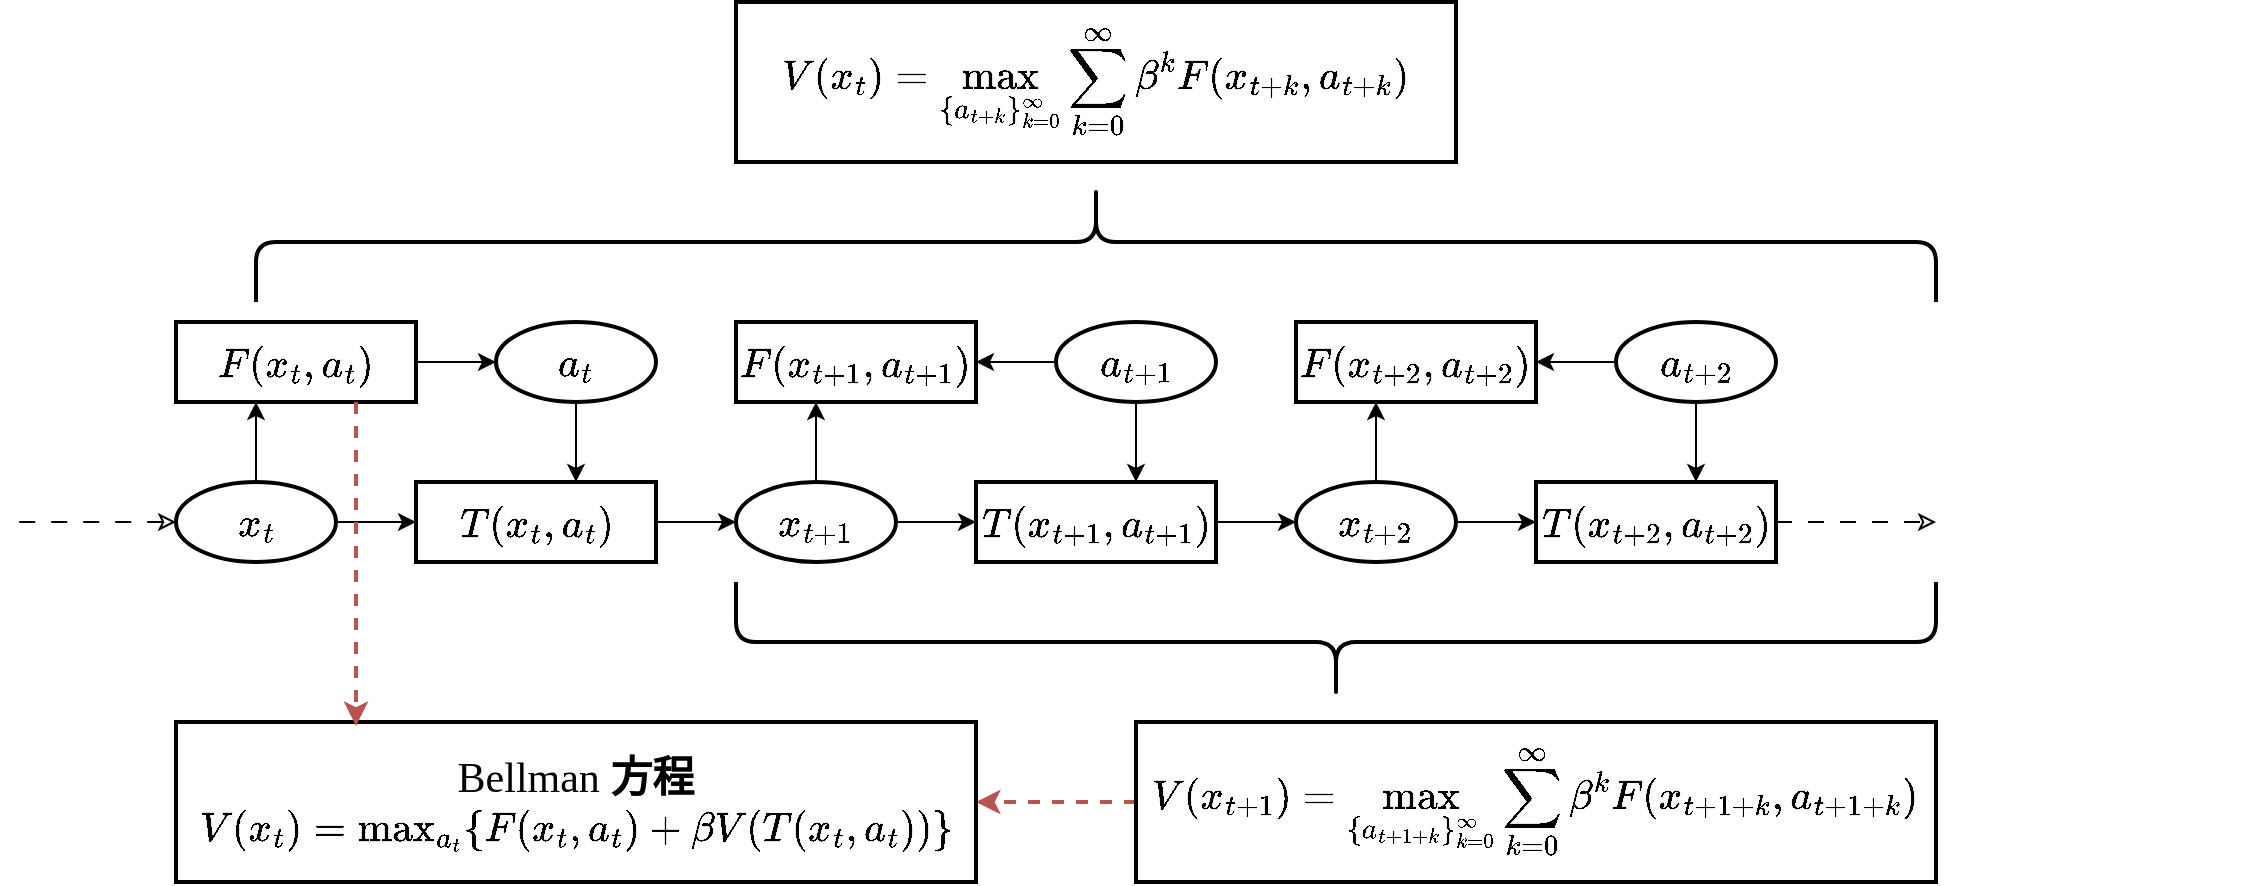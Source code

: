 <mxfile version="22.1.21" type="github">
  <diagram name="第 1 页" id="NfqD_NLgWQrUJirSriLM">
    <mxGraphModel dx="3712" dy="2506" grid="1" gridSize="10" guides="1" tooltips="1" connect="1" arrows="1" fold="1" page="1" pageScale="1" pageWidth="827" pageHeight="1169" math="1" shadow="0">
      <root>
        <mxCell id="0" />
        <mxCell id="1" parent="0" />
        <mxCell id="ChySaNeK8sHxJKpHQxHX-1" value="$$V(x_{t})=\max_{\{a_{t+k}\}_{k=0}^{\infty}}\sum_{k=0}^{\infty}\beta^{k}F(x_{t+k},a_{t+k})$$" style="rounded=0;whiteSpace=wrap;html=1;fillColor=none;fontFamily=Times New Roman;fontSize=20;fontStyle=0;strokeWidth=2;spacing=0;" parent="1" vertex="1">
          <mxGeometry x="-1120" y="-40" width="360" height="80" as="geometry" />
        </mxCell>
        <mxCell id="oNS_FfJaaEhKdy3fLbMn-1" value="" style="shape=curlyBracket;whiteSpace=wrap;html=1;rounded=1;labelPosition=left;verticalLabelPosition=middle;align=right;verticalAlign=middle;direction=south;fontStyle=0;strokeWidth=2;spacing=0;" parent="1" vertex="1">
          <mxGeometry x="-1360" y="50" width="840" height="60" as="geometry" />
        </mxCell>
        <mxCell id="oNS_FfJaaEhKdy3fLbMn-25" style="edgeStyle=orthogonalEdgeStyle;rounded=0;orthogonalLoop=1;jettySize=auto;html=1;exitX=1;exitY=0.5;exitDx=0;exitDy=0;entryX=0;entryY=0.5;entryDx=0;entryDy=0;spacing=0;" parent="1" source="oNS_FfJaaEhKdy3fLbMn-2" target="oNS_FfJaaEhKdy3fLbMn-3" edge="1">
          <mxGeometry relative="1" as="geometry" />
        </mxCell>
        <mxCell id="oNS_FfJaaEhKdy3fLbMn-2" value="$$F(x_t,a_t)$$" style="rounded=0;whiteSpace=wrap;html=1;fillColor=none;fontSize=20;fontFamily=Times New Roman;fontStyle=0;strokeWidth=2;spacing=0;" parent="1" vertex="1">
          <mxGeometry x="-1400" y="120" width="120" height="40" as="geometry" />
        </mxCell>
        <mxCell id="oNS_FfJaaEhKdy3fLbMn-27" value="" style="edgeStyle=elbowEdgeStyle;rounded=0;orthogonalLoop=1;jettySize=auto;html=1;spacing=0;" parent="1" source="oNS_FfJaaEhKdy3fLbMn-3" target="oNS_FfJaaEhKdy3fLbMn-12" edge="1">
          <mxGeometry relative="1" as="geometry" />
        </mxCell>
        <mxCell id="oNS_FfJaaEhKdy3fLbMn-3" value="$$a_t$$" style="ellipse;whiteSpace=wrap;html=1;fillColor=none;fontFamily=Times New Roman;fontSize=20;fontStyle=0;strokeWidth=2;spacing=0;" parent="1" vertex="1">
          <mxGeometry x="-1240" y="120" width="80" height="40" as="geometry" />
        </mxCell>
        <mxCell id="oNS_FfJaaEhKdy3fLbMn-32" value="" style="edgeStyle=elbowEdgeStyle;rounded=0;orthogonalLoop=1;jettySize=auto;html=1;spacing=0;" parent="1" source="oNS_FfJaaEhKdy3fLbMn-6" target="oNS_FfJaaEhKdy3fLbMn-15" edge="1">
          <mxGeometry relative="1" as="geometry" />
        </mxCell>
        <mxCell id="oNS_FfJaaEhKdy3fLbMn-33" value="" style="edgeStyle=orthogonalEdgeStyle;rounded=0;orthogonalLoop=1;jettySize=auto;html=1;spacing=0;" parent="1" source="oNS_FfJaaEhKdy3fLbMn-6" target="oNS_FfJaaEhKdy3fLbMn-10" edge="1">
          <mxGeometry relative="1" as="geometry" />
        </mxCell>
        <mxCell id="oNS_FfJaaEhKdy3fLbMn-6" value="$$a_{t+1}$$" style="ellipse;whiteSpace=wrap;html=1;fillColor=none;fontFamily=Times New Roman;fontStyle=0;fontSize=20;strokeWidth=2;spacing=0;" parent="1" vertex="1">
          <mxGeometry x="-960" y="120" width="80" height="40" as="geometry" />
        </mxCell>
        <mxCell id="oNS_FfJaaEhKdy3fLbMn-35" value="" style="edgeStyle=orthogonalEdgeStyle;rounded=0;orthogonalLoop=1;jettySize=auto;html=1;spacing=0;" parent="1" source="oNS_FfJaaEhKdy3fLbMn-7" target="oNS_FfJaaEhKdy3fLbMn-11" edge="1">
          <mxGeometry relative="1" as="geometry" />
        </mxCell>
        <mxCell id="oNS_FfJaaEhKdy3fLbMn-36" value="" style="edgeStyle=elbowEdgeStyle;rounded=0;orthogonalLoop=1;jettySize=auto;html=1;spacing=0;" parent="1" source="oNS_FfJaaEhKdy3fLbMn-7" target="oNS_FfJaaEhKdy3fLbMn-16" edge="1">
          <mxGeometry relative="1" as="geometry" />
        </mxCell>
        <mxCell id="oNS_FfJaaEhKdy3fLbMn-7" value="$$a_{t+2}$$" style="ellipse;whiteSpace=wrap;html=1;fillColor=none;fontSize=20;fontFamily=Times New Roman;fontStyle=0;strokeWidth=2;spacing=0;" parent="1" vertex="1">
          <mxGeometry x="-680" y="120" width="80" height="40" as="geometry" />
        </mxCell>
        <mxCell id="oNS_FfJaaEhKdy3fLbMn-28" value="" style="edgeStyle=elbowEdgeStyle;rounded=0;orthogonalLoop=1;jettySize=auto;html=1;spacing=0;" parent="1" source="oNS_FfJaaEhKdy3fLbMn-8" target="oNS_FfJaaEhKdy3fLbMn-10" edge="1">
          <mxGeometry relative="1" as="geometry" />
        </mxCell>
        <mxCell id="oNS_FfJaaEhKdy3fLbMn-29" value="" style="edgeStyle=orthogonalEdgeStyle;rounded=0;orthogonalLoop=1;jettySize=auto;html=1;spacing=0;" parent="1" source="oNS_FfJaaEhKdy3fLbMn-8" target="oNS_FfJaaEhKdy3fLbMn-15" edge="1">
          <mxGeometry relative="1" as="geometry" />
        </mxCell>
        <mxCell id="oNS_FfJaaEhKdy3fLbMn-8" value="`x_{t+1}`" style="ellipse;whiteSpace=wrap;html=1;fillColor=none;fontFamily=Times New Roman;fontSize=20;fontStyle=0;strokeWidth=2;spacing=0;" parent="1" vertex="1">
          <mxGeometry x="-1120" y="200" width="80" height="40" as="geometry" />
        </mxCell>
        <mxCell id="oNS_FfJaaEhKdy3fLbMn-21" style="edgeStyle=orthogonalEdgeStyle;rounded=0;orthogonalLoop=1;jettySize=auto;html=1;startArrow=classic;startFill=0;endArrow=none;endFill=0;dashed=1;dashPattern=8 8;spacing=0;" parent="1" source="oNS_FfJaaEhKdy3fLbMn-9" edge="1">
          <mxGeometry relative="1" as="geometry">
            <mxPoint x="-1480" y="220" as="targetPoint" />
          </mxGeometry>
        </mxCell>
        <mxCell id="oNS_FfJaaEhKdy3fLbMn-42" value="" style="edgeStyle=elbowEdgeStyle;rounded=0;orthogonalLoop=1;jettySize=auto;html=1;spacing=0;" parent="1" source="oNS_FfJaaEhKdy3fLbMn-9" target="oNS_FfJaaEhKdy3fLbMn-2" edge="1">
          <mxGeometry relative="1" as="geometry" />
        </mxCell>
        <mxCell id="oNS_FfJaaEhKdy3fLbMn-43" value="" style="edgeStyle=orthogonalEdgeStyle;rounded=0;orthogonalLoop=1;jettySize=auto;html=1;spacing=0;" parent="1" source="oNS_FfJaaEhKdy3fLbMn-9" target="oNS_FfJaaEhKdy3fLbMn-12" edge="1">
          <mxGeometry relative="1" as="geometry" />
        </mxCell>
        <mxCell id="oNS_FfJaaEhKdy3fLbMn-9" value="$$x_t$$" style="ellipse;whiteSpace=wrap;html=1;fillColor=none;fontFamily=Times New Roman;fontSize=20;fontStyle=0;strokeWidth=2;spacing=0;" parent="1" vertex="1">
          <mxGeometry x="-1400" y="200" width="80" height="40" as="geometry" />
        </mxCell>
        <mxCell id="oNS_FfJaaEhKdy3fLbMn-10" value="$$F(x_{t+1},a_{t+1}&lt;br&gt;)$$" style="rounded=0;whiteSpace=wrap;html=1;fillColor=none;fontSize=20;fontFamily=Times New Roman;fontStyle=0;strokeWidth=2;spacing=0;" parent="1" vertex="1">
          <mxGeometry x="-1120" y="120" width="120" height="40" as="geometry" />
        </mxCell>
        <mxCell id="oNS_FfJaaEhKdy3fLbMn-11" value="$$F(x_{t+2},a_{t+2}&lt;br style=&quot;border-color: var(--border-color);&quot;&gt;)$$" style="rounded=0;whiteSpace=wrap;html=1;fillColor=none;fontSize=20;fontFamily=Times New Roman;fontStyle=0;strokeWidth=2;spacing=0;" parent="1" vertex="1">
          <mxGeometry x="-840" y="120" width="120" height="40" as="geometry" />
        </mxCell>
        <mxCell id="E7nWQURDIhIIUGhiHqp2-1" style="edgeStyle=orthogonalEdgeStyle;rounded=0;orthogonalLoop=1;jettySize=auto;html=1;" parent="1" source="oNS_FfJaaEhKdy3fLbMn-12" target="oNS_FfJaaEhKdy3fLbMn-8" edge="1">
          <mxGeometry relative="1" as="geometry" />
        </mxCell>
        <mxCell id="oNS_FfJaaEhKdy3fLbMn-12" value="`T(x_t,a_t)`" style="rounded=0;whiteSpace=wrap;html=1;fillColor=none;fontSize=20;fontFamily=Times New Roman;fontStyle=0;strokeWidth=2;spacing=0;" parent="1" vertex="1">
          <mxGeometry x="-1280" y="200" width="120" height="40" as="geometry" />
        </mxCell>
        <mxCell id="oNS_FfJaaEhKdy3fLbMn-34" value="" style="edgeStyle=elbowEdgeStyle;rounded=0;orthogonalLoop=1;jettySize=auto;html=1;spacing=0;" parent="1" source="oNS_FfJaaEhKdy3fLbMn-13" target="oNS_FfJaaEhKdy3fLbMn-11" edge="1">
          <mxGeometry relative="1" as="geometry" />
        </mxCell>
        <mxCell id="oNS_FfJaaEhKdy3fLbMn-37" value="" style="edgeStyle=orthogonalEdgeStyle;rounded=0;orthogonalLoop=1;jettySize=auto;html=1;spacing=0;" parent="1" source="oNS_FfJaaEhKdy3fLbMn-13" target="oNS_FfJaaEhKdy3fLbMn-16" edge="1">
          <mxGeometry relative="1" as="geometry" />
        </mxCell>
        <mxCell id="oNS_FfJaaEhKdy3fLbMn-13" value="`x_{t+2}`" style="ellipse;whiteSpace=wrap;html=1;fillColor=none;fontFamily=Times New Roman;fontSize=20;fontStyle=0;strokeWidth=2;spacing=0;" parent="1" vertex="1">
          <mxGeometry x="-840" y="200" width="80" height="40" as="geometry" />
        </mxCell>
        <mxCell id="oNS_FfJaaEhKdy3fLbMn-30" value="" style="edgeStyle=orthogonalEdgeStyle;rounded=0;orthogonalLoop=1;jettySize=auto;html=1;spacing=0;" parent="1" source="oNS_FfJaaEhKdy3fLbMn-15" target="oNS_FfJaaEhKdy3fLbMn-13" edge="1">
          <mxGeometry relative="1" as="geometry" />
        </mxCell>
        <mxCell id="oNS_FfJaaEhKdy3fLbMn-15" value="`T(x_{t+1},a_{t+1})`" style="rounded=0;whiteSpace=wrap;html=1;fillColor=none;fontSize=20;fontFamily=Times New Roman;fontStyle=0;strokeWidth=2;spacing=0;" parent="1" vertex="1">
          <mxGeometry x="-1000" y="200" width="120" height="40" as="geometry" />
        </mxCell>
        <mxCell id="oNS_FfJaaEhKdy3fLbMn-41" style="edgeStyle=orthogonalEdgeStyle;rounded=0;orthogonalLoop=1;jettySize=auto;html=1;exitX=1;exitY=0.5;exitDx=0;exitDy=0;dashed=1;dashPattern=8 8;endArrow=classic;endFill=0;spacing=0;" parent="1" source="oNS_FfJaaEhKdy3fLbMn-16" edge="1">
          <mxGeometry relative="1" as="geometry">
            <mxPoint x="-520" y="220" as="targetPoint" />
          </mxGeometry>
        </mxCell>
        <mxCell id="oNS_FfJaaEhKdy3fLbMn-16" value="`T(x_{t+2},a_{t+2})`" style="rounded=0;whiteSpace=wrap;html=1;fillColor=none;fontSize=20;fontFamily=Times New Roman;fontStyle=0;strokeWidth=2;spacing=0;" parent="1" vertex="1">
          <mxGeometry x="-720" y="200" width="120" height="40" as="geometry" />
        </mxCell>
        <mxCell id="oNS_FfJaaEhKdy3fLbMn-39" value="" style="edgeStyle=orthogonalEdgeStyle;rounded=0;orthogonalLoop=1;jettySize=auto;html=1;dashed=1;fillColor=#f8cecc;strokeColor=#b85450;strokeWidth=2;spacing=0;" parent="1" source="oNS_FfJaaEhKdy3fLbMn-17" target="oNS_FfJaaEhKdy3fLbMn-18" edge="1">
          <mxGeometry relative="1" as="geometry" />
        </mxCell>
        <mxCell id="oNS_FfJaaEhKdy3fLbMn-17" value="$$V(x_{t+1})=\max_{\{a_{t+1+k}\}_{k=0}^{\infty}}\sum_{k=0}^{\infty}\beta^{k}F(x_{t+1+k},a_{t+1+k})$$" style="rounded=0;whiteSpace=wrap;html=1;fillColor=none;fontFamily=Times New Roman;fontSize=20;fontStyle=0;strokeWidth=2;spacing=0;" parent="1" vertex="1">
          <mxGeometry x="-920" y="320" width="400" height="80" as="geometry" />
        </mxCell>
        <mxCell id="oNS_FfJaaEhKdy3fLbMn-18" value="&lt;font style=&quot;font-size: 21px;&quot;&gt;Bellman&amp;nbsp;&lt;/font&gt;&lt;font style=&quot;font-size: 21px;&quot; face=&quot;宋体&quot;&gt;&lt;b style=&quot;&quot;&gt;&lt;font style=&quot;font-size: 21px;&quot;&gt;方程&lt;/font&gt;&lt;br&gt;&lt;/b&gt;&lt;/font&gt;\(V(x_t)=\max_{a_t}\{F(x_t,a_t)+\beta V(T(x_t,a_t))\}\)" style="rounded=0;whiteSpace=wrap;html=1;fillColor=none;fontFamily=Times New Roman;fontSize=20;fontStyle=0;strokeWidth=2;spacing=0;" parent="1" vertex="1">
          <mxGeometry x="-1400" y="320" width="400" height="80" as="geometry" />
        </mxCell>
        <mxCell id="oNS_FfJaaEhKdy3fLbMn-38" value="" style="shape=curlyBracket;whiteSpace=wrap;html=1;rounded=1;labelPosition=left;verticalLabelPosition=middle;align=right;verticalAlign=middle;direction=north;strokeWidth=2;spacing=0;" parent="1" vertex="1">
          <mxGeometry x="-1120" y="250" width="600" height="60" as="geometry" />
        </mxCell>
        <mxCell id="NslAA3iZKIA_352eDhTd-1" style="edgeStyle=elbowEdgeStyle;rounded=0;orthogonalLoop=1;jettySize=auto;html=1;exitX=0.75;exitY=1;exitDx=0;exitDy=0;entryX=0.223;entryY=0.025;entryDx=0;entryDy=0;entryPerimeter=0;strokeColor=#b85450;fillColor=#f8cecc;strokeWidth=2;dashed=1;spacing=0;" parent="1" source="oNS_FfJaaEhKdy3fLbMn-2" target="oNS_FfJaaEhKdy3fLbMn-18" edge="1">
          <mxGeometry relative="1" as="geometry">
            <Array as="points">
              <mxPoint x="-1310" y="310" />
            </Array>
          </mxGeometry>
        </mxCell>
      </root>
    </mxGraphModel>
  </diagram>
</mxfile>
